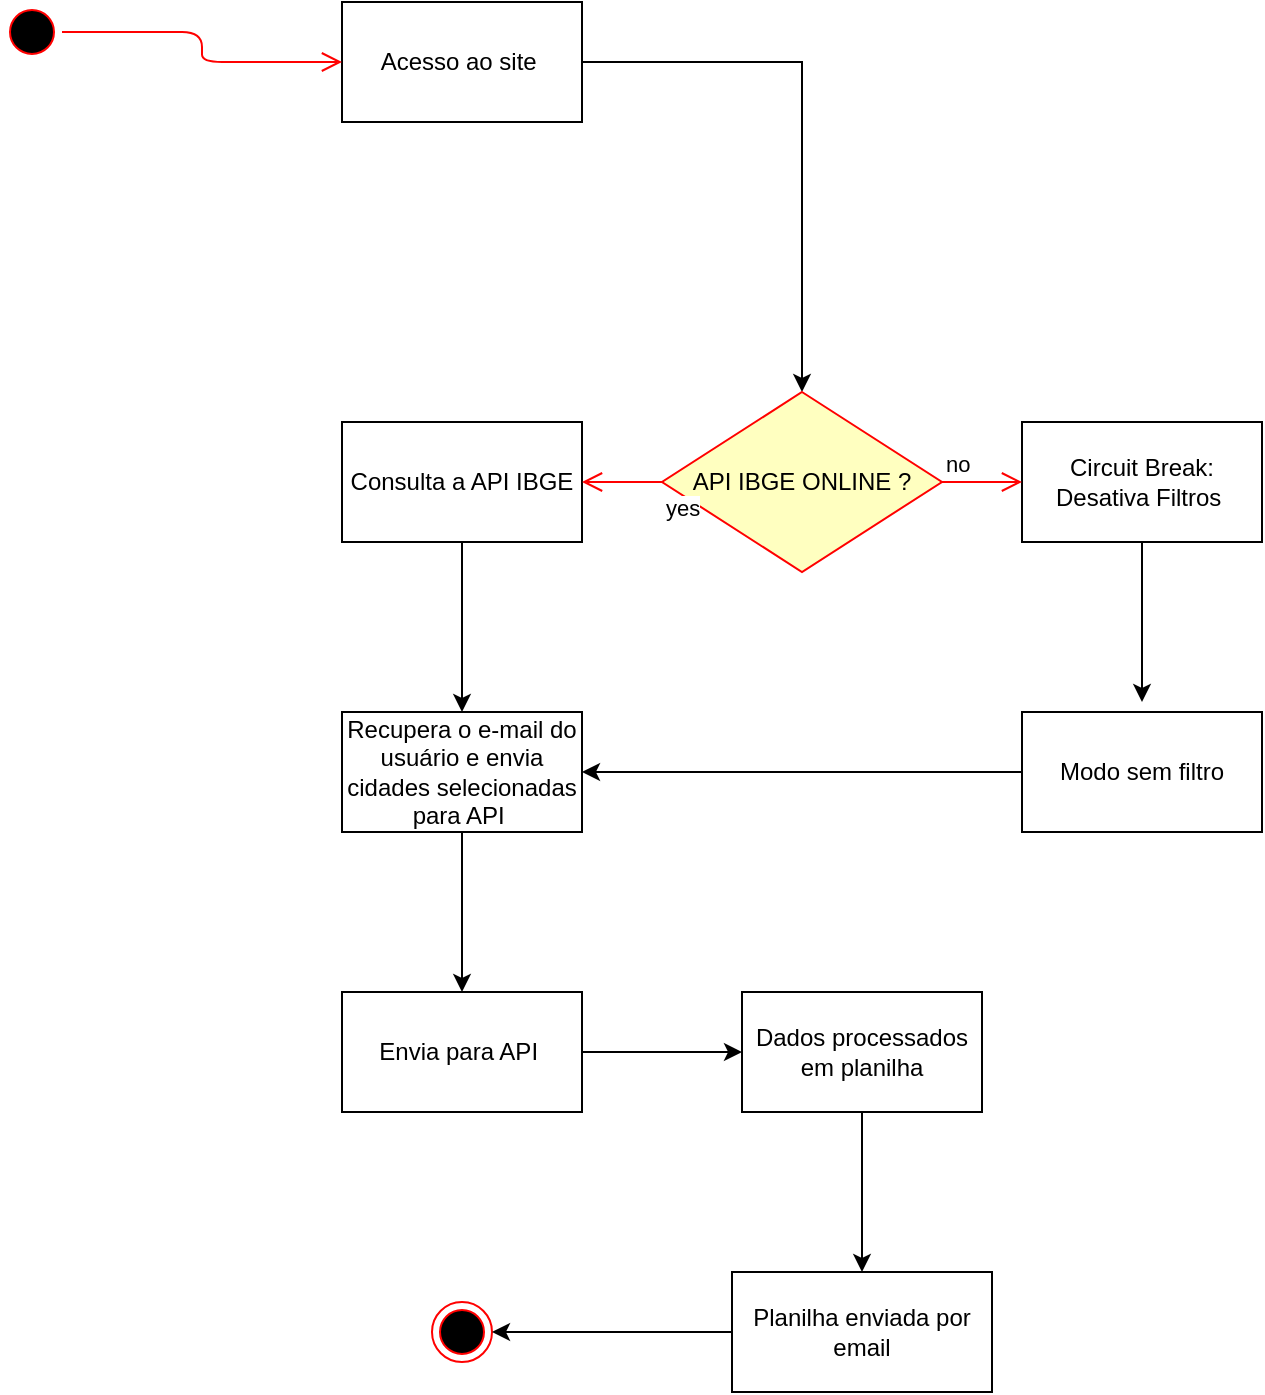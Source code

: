 <mxfile version="14.2.7" type="github">
  <diagram id="0JXpgVNb0eanpLgVrTF4" name="Validação de dados">
    <mxGraphModel dx="1021" dy="567" grid="1" gridSize="10" guides="1" tooltips="1" connect="1" arrows="1" fold="1" page="1" pageScale="1" pageWidth="1169" pageHeight="1654" math="0" shadow="0">
      <root>
        <mxCell id="0" />
        <mxCell id="1" parent="0" />
        <mxCell id="KxMyYo-e_RzS0yqOyLs7-15" value="" style="edgeStyle=orthogonalEdgeStyle;rounded=0;orthogonalLoop=1;jettySize=auto;html=1;verticalAlign=middle;entryX=0.5;entryY=0;entryDx=0;entryDy=0;" parent="1" source="KxMyYo-e_RzS0yqOyLs7-12" target="zSud8yJxQ-KTZO9HfHyd-4" edge="1">
          <mxGeometry relative="1" as="geometry">
            <mxPoint x="540.059" y="450.059" as="targetPoint" />
          </mxGeometry>
        </mxCell>
        <mxCell id="KxMyYo-e_RzS0yqOyLs7-12" value="Acesso ao site&amp;nbsp;" style="whiteSpace=wrap;html=1;verticalAlign=middle;" parent="1" vertex="1">
          <mxGeometry x="300" y="250" width="120" height="60" as="geometry" />
        </mxCell>
        <mxCell id="KxMyYo-e_RzS0yqOyLs7-25" value="" style="edgeStyle=orthogonalEdgeStyle;rounded=0;orthogonalLoop=1;jettySize=auto;html=1;verticalAlign=middle;" parent="1" source="KxMyYo-e_RzS0yqOyLs7-16" target="KxMyYo-e_RzS0yqOyLs7-24" edge="1">
          <mxGeometry relative="1" as="geometry" />
        </mxCell>
        <mxCell id="KxMyYo-e_RzS0yqOyLs7-16" value="Consulta a API IBGE" style="whiteSpace=wrap;html=1;verticalAlign=middle;" parent="1" vertex="1">
          <mxGeometry x="300" y="460" width="120" height="60" as="geometry" />
        </mxCell>
        <mxCell id="KxMyYo-e_RzS0yqOyLs7-22" value="" style="edgeStyle=orthogonalEdgeStyle;rounded=0;orthogonalLoop=1;jettySize=auto;html=1;verticalAlign=middle;" parent="1" source="KxMyYo-e_RzS0yqOyLs7-19" edge="1">
          <mxGeometry relative="1" as="geometry">
            <mxPoint x="700" y="600" as="targetPoint" />
          </mxGeometry>
        </mxCell>
        <mxCell id="KxMyYo-e_RzS0yqOyLs7-19" value="Circuit Break: Desativa Filtros&amp;nbsp;" style="whiteSpace=wrap;html=1;verticalAlign=middle;" parent="1" vertex="1">
          <mxGeometry x="640" y="460" width="120" height="60" as="geometry" />
        </mxCell>
        <mxCell id="KxMyYo-e_RzS0yqOyLs7-37" value="" style="edgeStyle=orthogonalEdgeStyle;rounded=0;orthogonalLoop=1;jettySize=auto;html=1;" parent="1" source="KxMyYo-e_RzS0yqOyLs7-24" target="KxMyYo-e_RzS0yqOyLs7-36" edge="1">
          <mxGeometry relative="1" as="geometry" />
        </mxCell>
        <mxCell id="KxMyYo-e_RzS0yqOyLs7-24" value="Recupera o e-mail do usuário e envia cidades selecionadas para API&amp;nbsp;" style="whiteSpace=wrap;html=1;verticalAlign=middle;" parent="1" vertex="1">
          <mxGeometry x="300" y="605" width="120" height="60" as="geometry" />
        </mxCell>
        <mxCell id="-0AIfvuiath_RVYg_axu-2" value="" style="edgeStyle=orthogonalEdgeStyle;rounded=0;orthogonalLoop=1;jettySize=auto;html=1;" edge="1" parent="1" source="KxMyYo-e_RzS0yqOyLs7-36" target="-0AIfvuiath_RVYg_axu-1">
          <mxGeometry relative="1" as="geometry" />
        </mxCell>
        <mxCell id="KxMyYo-e_RzS0yqOyLs7-36" value="Envia para API&amp;nbsp;" style="whiteSpace=wrap;html=1;" parent="1" vertex="1">
          <mxGeometry x="300" y="745" width="120" height="60" as="geometry" />
        </mxCell>
        <mxCell id="zSud8yJxQ-KTZO9HfHyd-4" value="API IBGE ONLINE ?" style="rhombus;whiteSpace=wrap;html=1;fillColor=#ffffc0;strokeColor=#ff0000;" parent="1" vertex="1">
          <mxGeometry x="460" y="445" width="140" height="90" as="geometry" />
        </mxCell>
        <mxCell id="zSud8yJxQ-KTZO9HfHyd-5" value="no" style="edgeStyle=orthogonalEdgeStyle;html=1;align=left;verticalAlign=bottom;endArrow=open;endSize=8;strokeColor=#ff0000;entryX=0;entryY=0.5;entryDx=0;entryDy=0;entryPerimeter=0;" parent="1" source="zSud8yJxQ-KTZO9HfHyd-4" target="KxMyYo-e_RzS0yqOyLs7-19" edge="1">
          <mxGeometry x="-1" relative="1" as="geometry">
            <mxPoint x="630" y="490" as="targetPoint" />
          </mxGeometry>
        </mxCell>
        <mxCell id="zSud8yJxQ-KTZO9HfHyd-6" value="yes" style="edgeStyle=orthogonalEdgeStyle;html=1;align=left;verticalAlign=top;endArrow=open;endSize=8;strokeColor=#ff0000;entryX=1;entryY=0.5;entryDx=0;entryDy=0;" parent="1" source="zSud8yJxQ-KTZO9HfHyd-4" target="KxMyYo-e_RzS0yqOyLs7-16" edge="1">
          <mxGeometry x="-1" relative="1" as="geometry">
            <mxPoint x="535" y="570" as="targetPoint" />
          </mxGeometry>
        </mxCell>
        <mxCell id="ptBm5s__aNJgTZKnqLL_-1" value="" style="ellipse;html=1;shape=endState;fillColor=#000000;strokeColor=#ff0000;" parent="1" vertex="1">
          <mxGeometry x="345" y="900" width="30" height="30" as="geometry" />
        </mxCell>
        <mxCell id="ptBm5s__aNJgTZKnqLL_-3" value="" style="ellipse;html=1;shape=startState;fillColor=#000000;strokeColor=#ff0000;" parent="1" vertex="1">
          <mxGeometry x="130" y="250" width="30" height="30" as="geometry" />
        </mxCell>
        <mxCell id="ptBm5s__aNJgTZKnqLL_-4" value="" style="edgeStyle=orthogonalEdgeStyle;html=1;verticalAlign=bottom;endArrow=open;endSize=8;strokeColor=#ff0000;entryX=0;entryY=0.5;entryDx=0;entryDy=0;" parent="1" source="ptBm5s__aNJgTZKnqLL_-3" target="KxMyYo-e_RzS0yqOyLs7-12" edge="1">
          <mxGeometry relative="1" as="geometry">
            <mxPoint x="145" y="340" as="targetPoint" />
          </mxGeometry>
        </mxCell>
        <mxCell id="-0AIfvuiath_RVYg_axu-4" value="" style="edgeStyle=orthogonalEdgeStyle;rounded=0;orthogonalLoop=1;jettySize=auto;html=1;" edge="1" parent="1" source="-0AIfvuiath_RVYg_axu-1" target="-0AIfvuiath_RVYg_axu-3">
          <mxGeometry relative="1" as="geometry" />
        </mxCell>
        <mxCell id="-0AIfvuiath_RVYg_axu-1" value="Dados processados em planilha" style="whiteSpace=wrap;html=1;" vertex="1" parent="1">
          <mxGeometry x="500" y="745" width="120" height="60" as="geometry" />
        </mxCell>
        <mxCell id="-0AIfvuiath_RVYg_axu-6" style="edgeStyle=orthogonalEdgeStyle;rounded=0;orthogonalLoop=1;jettySize=auto;html=1;entryX=1;entryY=0.5;entryDx=0;entryDy=0;" edge="1" parent="1" source="-0AIfvuiath_RVYg_axu-3" target="ptBm5s__aNJgTZKnqLL_-1">
          <mxGeometry relative="1" as="geometry" />
        </mxCell>
        <mxCell id="-0AIfvuiath_RVYg_axu-3" value="Planilha enviada por email" style="whiteSpace=wrap;html=1;" vertex="1" parent="1">
          <mxGeometry x="495" y="885" width="130" height="60" as="geometry" />
        </mxCell>
        <mxCell id="-0AIfvuiath_RVYg_axu-9" style="edgeStyle=orthogonalEdgeStyle;rounded=0;orthogonalLoop=1;jettySize=auto;html=1;entryX=1;entryY=0.5;entryDx=0;entryDy=0;" edge="1" parent="1" source="-0AIfvuiath_RVYg_axu-7" target="KxMyYo-e_RzS0yqOyLs7-24">
          <mxGeometry relative="1" as="geometry" />
        </mxCell>
        <mxCell id="-0AIfvuiath_RVYg_axu-7" value="Modo sem filtro" style="rounded=0;whiteSpace=wrap;html=1;" vertex="1" parent="1">
          <mxGeometry x="640" y="605" width="120" height="60" as="geometry" />
        </mxCell>
      </root>
    </mxGraphModel>
  </diagram>
</mxfile>
